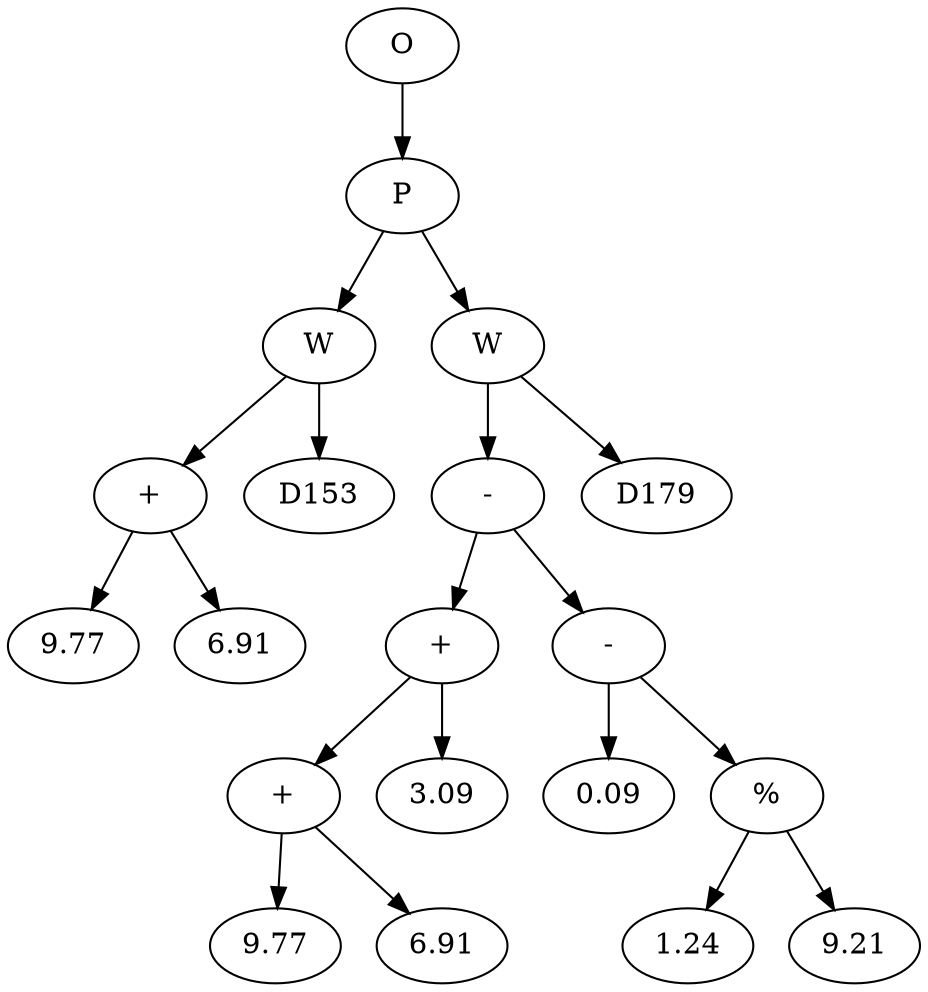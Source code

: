 // Tree
digraph {
	44634052 [label=O]
	44634053 [label=P]
	44634052 -> 44634053
	44634054 [label=W]
	44634053 -> 44634054
	44634055 [label="+"]
	44634054 -> 44634055
	44634056 [label=9.77]
	44634055 -> 44634056
	44634057 [label=6.91]
	44634055 -> 44634057
	44634058 [label=D153]
	44634054 -> 44634058
	44634059 [label=W]
	44634053 -> 44634059
	44634060 [label="-"]
	44634059 -> 44634060
	44634061 [label="+"]
	44634060 -> 44634061
	44634062 [label="+"]
	44634061 -> 44634062
	44634063 [label=9.77]
	44634062 -> 44634063
	44634064 [label=6.91]
	44634062 -> 44634064
	44634065 [label=3.09]
	44634061 -> 44634065
	44634066 [label="-"]
	44634060 -> 44634066
	44634067 [label=0.09]
	44634066 -> 44634067
	44634068 [label="%"]
	44634066 -> 44634068
	44634069 [label=1.24]
	44634068 -> 44634069
	44634070 [label=9.21]
	44634068 -> 44634070
	44634071 [label=D179]
	44634059 -> 44634071
}
